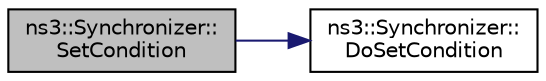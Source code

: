 digraph "ns3::Synchronizer::SetCondition"
{
  edge [fontname="Helvetica",fontsize="10",labelfontname="Helvetica",labelfontsize="10"];
  node [fontname="Helvetica",fontsize="10",shape=record];
  rankdir="LR";
  Node1 [label="ns3::Synchronizer::\lSetCondition",height=0.2,width=0.4,color="black", fillcolor="grey75", style="filled", fontcolor="black"];
  Node1 -> Node2 [color="midnightblue",fontsize="10",style="solid"];
  Node2 [label="ns3::Synchronizer::\lDoSetCondition",height=0.2,width=0.4,color="black", fillcolor="white", style="filled",URL="$df/d6a/classns3_1_1Synchronizer.html#a46ef375cfe8313c47df564e6b8e933e5",tooltip="Set the condition variable to tell a possible simulator thread waiting in the Synchronize method that..."];
}
